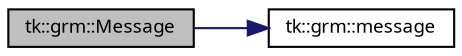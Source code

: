 digraph "tk::grm::Message"
{
 // INTERACTIVE_SVG=YES
  bgcolor="transparent";
  edge [fontname="sans-serif",fontsize="9",labelfontname="sans-serif",labelfontsize="9"];
  node [fontname="sans-serif",fontsize="9",shape=record];
  rankdir="LR";
  Node1 [label="tk::grm::Message",height=0.2,width=0.4,color="black", fillcolor="grey75", style="filled", fontcolor="black"];
  Node1 -> Node2 [color="midnightblue",fontsize="9",style="solid",fontname="sans-serif"];
  Node2 [label="tk::grm::message",height=0.2,width=0.4,color="black",URL="$namespacetk_1_1grm.html#a1708d508a10590fee9a3f8fb621f64ec",tooltip="Associate parser errors to error messages. "];
}
